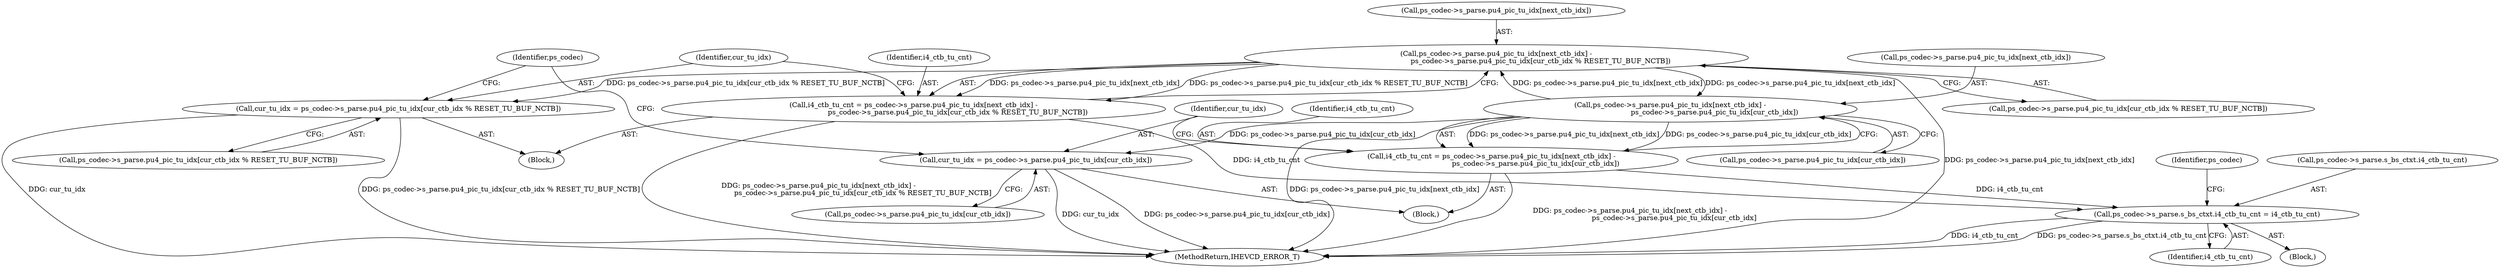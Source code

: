 digraph "0_Android_2b9fb0c2074d370a254b35e2489de2d94943578d@array" {
"1003979" [label="(Call,ps_codec->s_parse.pu4_pic_tu_idx[next_ctb_idx] -\n                                        ps_codec->s_parse.pu4_pic_tu_idx[cur_ctb_idx % RESET_TU_BUF_NCTB])"];
"1004011" [label="(Call,ps_codec->s_parse.pu4_pic_tu_idx[next_ctb_idx] -\n                                        ps_codec->s_parse.pu4_pic_tu_idx[cur_ctb_idx])"];
"1003979" [label="(Call,ps_codec->s_parse.pu4_pic_tu_idx[next_ctb_idx] -\n                                        ps_codec->s_parse.pu4_pic_tu_idx[cur_ctb_idx % RESET_TU_BUF_NCTB])"];
"1003977" [label="(Call,i4_ctb_tu_cnt = ps_codec->s_parse.pu4_pic_tu_idx[next_ctb_idx] -\n                                        ps_codec->s_parse.pu4_pic_tu_idx[cur_ctb_idx % RESET_TU_BUF_NCTB])"];
"1004070" [label="(Call,ps_codec->s_parse.s_bs_ctxt.i4_ctb_tu_cnt = i4_ctb_tu_cnt)"];
"1003996" [label="(Call,cur_tu_idx = ps_codec->s_parse.pu4_pic_tu_idx[cur_ctb_idx % RESET_TU_BUF_NCTB])"];
"1004009" [label="(Call,i4_ctb_tu_cnt = ps_codec->s_parse.pu4_pic_tu_idx[next_ctb_idx] -\n                                        ps_codec->s_parse.pu4_pic_tu_idx[cur_ctb_idx])"];
"1004026" [label="(Call,cur_tu_idx = ps_codec->s_parse.pu4_pic_tu_idx[cur_ctb_idx])"];
"1003979" [label="(Call,ps_codec->s_parse.pu4_pic_tu_idx[next_ctb_idx] -\n                                        ps_codec->s_parse.pu4_pic_tu_idx[cur_ctb_idx % RESET_TU_BUF_NCTB])"];
"1004019" [label="(Call,ps_codec->s_parse.pu4_pic_tu_idx[cur_ctb_idx])"];
"1004012" [label="(Call,ps_codec->s_parse.pu4_pic_tu_idx[next_ctb_idx])"];
"1003980" [label="(Call,ps_codec->s_parse.pu4_pic_tu_idx[next_ctb_idx])"];
"1004027" [label="(Identifier,cur_tu_idx)"];
"1004070" [label="(Call,ps_codec->s_parse.s_bs_ctxt.i4_ctb_tu_cnt = i4_ctb_tu_cnt)"];
"1003996" [label="(Call,cur_tu_idx = ps_codec->s_parse.pu4_pic_tu_idx[cur_ctb_idx % RESET_TU_BUF_NCTB])"];
"1004009" [label="(Call,i4_ctb_tu_cnt = ps_codec->s_parse.pu4_pic_tu_idx[next_ctb_idx] -\n                                        ps_codec->s_parse.pu4_pic_tu_idx[cur_ctb_idx])"];
"1005291" [label="(MethodReturn,IHEVCD_ERROR_T)"];
"1004010" [label="(Identifier,i4_ctb_tu_cnt)"];
"1004083" [label="(Identifier,ps_codec)"];
"1004078" [label="(Identifier,i4_ctb_tu_cnt)"];
"1003911" [label="(Block,)"];
"1004011" [label="(Call,ps_codec->s_parse.pu4_pic_tu_idx[next_ctb_idx] -\n                                        ps_codec->s_parse.pu4_pic_tu_idx[cur_ctb_idx])"];
"1003997" [label="(Identifier,cur_tu_idx)"];
"1003976" [label="(Block,)"];
"1003978" [label="(Identifier,i4_ctb_tu_cnt)"];
"1003998" [label="(Call,ps_codec->s_parse.pu4_pic_tu_idx[cur_ctb_idx % RESET_TU_BUF_NCTB])"];
"1003987" [label="(Call,ps_codec->s_parse.pu4_pic_tu_idx[cur_ctb_idx % RESET_TU_BUF_NCTB])"];
"1004028" [label="(Call,ps_codec->s_parse.pu4_pic_tu_idx[cur_ctb_idx])"];
"1004071" [label="(Call,ps_codec->s_parse.s_bs_ctxt.i4_ctb_tu_cnt)"];
"1004008" [label="(Block,)"];
"1003977" [label="(Call,i4_ctb_tu_cnt = ps_codec->s_parse.pu4_pic_tu_idx[next_ctb_idx] -\n                                        ps_codec->s_parse.pu4_pic_tu_idx[cur_ctb_idx % RESET_TU_BUF_NCTB])"];
"1004039" [label="(Identifier,ps_codec)"];
"1004026" [label="(Call,cur_tu_idx = ps_codec->s_parse.pu4_pic_tu_idx[cur_ctb_idx])"];
"1003979" -> "1003977"  [label="AST: "];
"1003979" -> "1003987"  [label="CFG: "];
"1003980" -> "1003979"  [label="AST: "];
"1003987" -> "1003979"  [label="AST: "];
"1003977" -> "1003979"  [label="CFG: "];
"1003979" -> "1005291"  [label="DDG: ps_codec->s_parse.pu4_pic_tu_idx[next_ctb_idx]"];
"1003979" -> "1003977"  [label="DDG: ps_codec->s_parse.pu4_pic_tu_idx[next_ctb_idx]"];
"1003979" -> "1003977"  [label="DDG: ps_codec->s_parse.pu4_pic_tu_idx[cur_ctb_idx % RESET_TU_BUF_NCTB]"];
"1004011" -> "1003979"  [label="DDG: ps_codec->s_parse.pu4_pic_tu_idx[next_ctb_idx]"];
"1003979" -> "1003996"  [label="DDG: ps_codec->s_parse.pu4_pic_tu_idx[cur_ctb_idx % RESET_TU_BUF_NCTB]"];
"1003979" -> "1004011"  [label="DDG: ps_codec->s_parse.pu4_pic_tu_idx[next_ctb_idx]"];
"1004011" -> "1004009"  [label="AST: "];
"1004011" -> "1004019"  [label="CFG: "];
"1004012" -> "1004011"  [label="AST: "];
"1004019" -> "1004011"  [label="AST: "];
"1004009" -> "1004011"  [label="CFG: "];
"1004011" -> "1005291"  [label="DDG: ps_codec->s_parse.pu4_pic_tu_idx[next_ctb_idx]"];
"1004011" -> "1004009"  [label="DDG: ps_codec->s_parse.pu4_pic_tu_idx[next_ctb_idx]"];
"1004011" -> "1004009"  [label="DDG: ps_codec->s_parse.pu4_pic_tu_idx[cur_ctb_idx]"];
"1004011" -> "1004026"  [label="DDG: ps_codec->s_parse.pu4_pic_tu_idx[cur_ctb_idx]"];
"1003977" -> "1003976"  [label="AST: "];
"1003978" -> "1003977"  [label="AST: "];
"1003997" -> "1003977"  [label="CFG: "];
"1003977" -> "1005291"  [label="DDG: ps_codec->s_parse.pu4_pic_tu_idx[next_ctb_idx] -\n                                        ps_codec->s_parse.pu4_pic_tu_idx[cur_ctb_idx % RESET_TU_BUF_NCTB]"];
"1003977" -> "1004070"  [label="DDG: i4_ctb_tu_cnt"];
"1004070" -> "1003911"  [label="AST: "];
"1004070" -> "1004078"  [label="CFG: "];
"1004071" -> "1004070"  [label="AST: "];
"1004078" -> "1004070"  [label="AST: "];
"1004083" -> "1004070"  [label="CFG: "];
"1004070" -> "1005291"  [label="DDG: i4_ctb_tu_cnt"];
"1004070" -> "1005291"  [label="DDG: ps_codec->s_parse.s_bs_ctxt.i4_ctb_tu_cnt"];
"1004009" -> "1004070"  [label="DDG: i4_ctb_tu_cnt"];
"1003996" -> "1003976"  [label="AST: "];
"1003996" -> "1003998"  [label="CFG: "];
"1003997" -> "1003996"  [label="AST: "];
"1003998" -> "1003996"  [label="AST: "];
"1004039" -> "1003996"  [label="CFG: "];
"1003996" -> "1005291"  [label="DDG: ps_codec->s_parse.pu4_pic_tu_idx[cur_ctb_idx % RESET_TU_BUF_NCTB]"];
"1003996" -> "1005291"  [label="DDG: cur_tu_idx"];
"1004009" -> "1004008"  [label="AST: "];
"1004010" -> "1004009"  [label="AST: "];
"1004027" -> "1004009"  [label="CFG: "];
"1004009" -> "1005291"  [label="DDG: ps_codec->s_parse.pu4_pic_tu_idx[next_ctb_idx] -\n                                        ps_codec->s_parse.pu4_pic_tu_idx[cur_ctb_idx]"];
"1004026" -> "1004008"  [label="AST: "];
"1004026" -> "1004028"  [label="CFG: "];
"1004027" -> "1004026"  [label="AST: "];
"1004028" -> "1004026"  [label="AST: "];
"1004039" -> "1004026"  [label="CFG: "];
"1004026" -> "1005291"  [label="DDG: ps_codec->s_parse.pu4_pic_tu_idx[cur_ctb_idx]"];
"1004026" -> "1005291"  [label="DDG: cur_tu_idx"];
}

